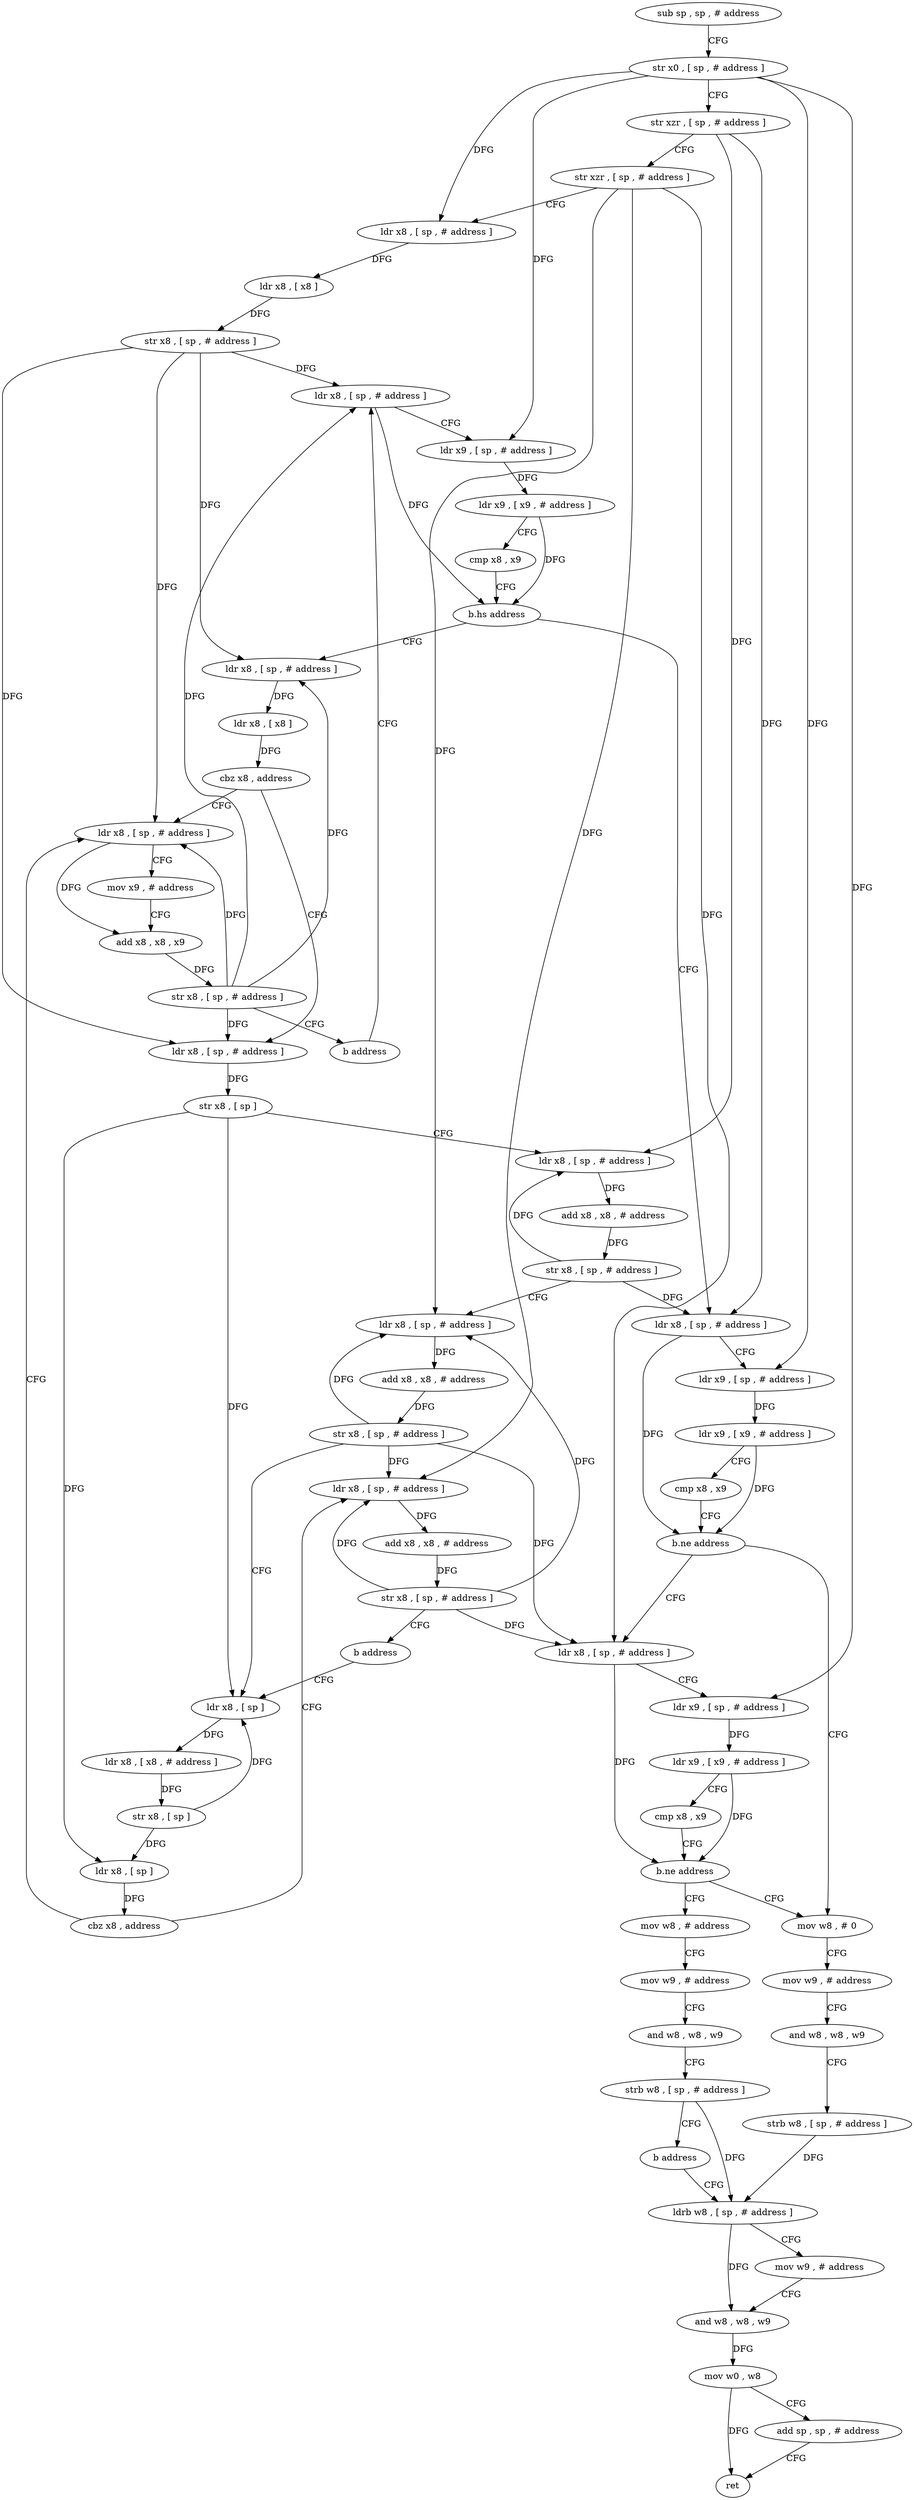 digraph "func" {
"4231928" [label = "sub sp , sp , # address" ]
"4231932" [label = "str x0 , [ sp , # address ]" ]
"4231936" [label = "str xzr , [ sp , # address ]" ]
"4231940" [label = "str xzr , [ sp , # address ]" ]
"4231944" [label = "ldr x8 , [ sp , # address ]" ]
"4231948" [label = "ldr x8 , [ x8 ]" ]
"4231952" [label = "str x8 , [ sp , # address ]" ]
"4231956" [label = "ldr x8 , [ sp , # address ]" ]
"4232076" [label = "ldr x8 , [ sp , # address ]" ]
"4232080" [label = "ldr x9 , [ sp , # address ]" ]
"4232084" [label = "ldr x9 , [ x9 , # address ]" ]
"4232088" [label = "cmp x8 , x9" ]
"4232092" [label = "b.ne address" ]
"4232136" [label = "mov w8 , # 0" ]
"4232096" [label = "ldr x8 , [ sp , # address ]" ]
"4231976" [label = "ldr x8 , [ sp , # address ]" ]
"4231980" [label = "ldr x8 , [ x8 ]" ]
"4231984" [label = "cbz x8 , address" ]
"4232056" [label = "ldr x8 , [ sp , # address ]" ]
"4231988" [label = "ldr x8 , [ sp , # address ]" ]
"4232140" [label = "mov w9 , # address" ]
"4232144" [label = "and w8 , w8 , w9" ]
"4232148" [label = "strb w8 , [ sp , # address ]" ]
"4232152" [label = "ldrb w8 , [ sp , # address ]" ]
"4232100" [label = "ldr x9 , [ sp , # address ]" ]
"4232104" [label = "ldr x9 , [ x9 , # address ]" ]
"4232108" [label = "cmp x8 , x9" ]
"4232112" [label = "b.ne address" ]
"4232116" [label = "mov w8 , # address" ]
"4232060" [label = "mov x9 , # address" ]
"4232064" [label = "add x8 , x8 , x9" ]
"4232068" [label = "str x8 , [ sp , # address ]" ]
"4232072" [label = "b address" ]
"4231992" [label = "str x8 , [ sp ]" ]
"4231996" [label = "ldr x8 , [ sp , # address ]" ]
"4232000" [label = "add x8 , x8 , # address" ]
"4232004" [label = "str x8 , [ sp , # address ]" ]
"4232008" [label = "ldr x8 , [ sp , # address ]" ]
"4232012" [label = "add x8 , x8 , # address" ]
"4232016" [label = "str x8 , [ sp , # address ]" ]
"4232020" [label = "ldr x8 , [ sp ]" ]
"4232120" [label = "mov w9 , # address" ]
"4232124" [label = "and w8 , w8 , w9" ]
"4232128" [label = "strb w8 , [ sp , # address ]" ]
"4232132" [label = "b address" ]
"4231960" [label = "ldr x9 , [ sp , # address ]" ]
"4231964" [label = "ldr x9 , [ x9 , # address ]" ]
"4231968" [label = "cmp x8 , x9" ]
"4231972" [label = "b.hs address" ]
"4232040" [label = "ldr x8 , [ sp , # address ]" ]
"4232044" [label = "add x8 , x8 , # address" ]
"4232048" [label = "str x8 , [ sp , # address ]" ]
"4232052" [label = "b address" ]
"4232156" [label = "mov w9 , # address" ]
"4232160" [label = "and w8 , w8 , w9" ]
"4232164" [label = "mov w0 , w8" ]
"4232168" [label = "add sp , sp , # address" ]
"4232172" [label = "ret" ]
"4232024" [label = "ldr x8 , [ x8 , # address ]" ]
"4232028" [label = "str x8 , [ sp ]" ]
"4232032" [label = "ldr x8 , [ sp ]" ]
"4232036" [label = "cbz x8 , address" ]
"4231928" -> "4231932" [ label = "CFG" ]
"4231932" -> "4231936" [ label = "CFG" ]
"4231932" -> "4231944" [ label = "DFG" ]
"4231932" -> "4231960" [ label = "DFG" ]
"4231932" -> "4232080" [ label = "DFG" ]
"4231932" -> "4232100" [ label = "DFG" ]
"4231936" -> "4231940" [ label = "CFG" ]
"4231936" -> "4232076" [ label = "DFG" ]
"4231936" -> "4231996" [ label = "DFG" ]
"4231940" -> "4231944" [ label = "CFG" ]
"4231940" -> "4232096" [ label = "DFG" ]
"4231940" -> "4232008" [ label = "DFG" ]
"4231940" -> "4232040" [ label = "DFG" ]
"4231944" -> "4231948" [ label = "DFG" ]
"4231948" -> "4231952" [ label = "DFG" ]
"4231952" -> "4231956" [ label = "DFG" ]
"4231952" -> "4231976" [ label = "DFG" ]
"4231952" -> "4232056" [ label = "DFG" ]
"4231952" -> "4231988" [ label = "DFG" ]
"4231956" -> "4231960" [ label = "CFG" ]
"4231956" -> "4231972" [ label = "DFG" ]
"4232076" -> "4232080" [ label = "CFG" ]
"4232076" -> "4232092" [ label = "DFG" ]
"4232080" -> "4232084" [ label = "DFG" ]
"4232084" -> "4232088" [ label = "CFG" ]
"4232084" -> "4232092" [ label = "DFG" ]
"4232088" -> "4232092" [ label = "CFG" ]
"4232092" -> "4232136" [ label = "CFG" ]
"4232092" -> "4232096" [ label = "CFG" ]
"4232136" -> "4232140" [ label = "CFG" ]
"4232096" -> "4232100" [ label = "CFG" ]
"4232096" -> "4232112" [ label = "DFG" ]
"4231976" -> "4231980" [ label = "DFG" ]
"4231980" -> "4231984" [ label = "DFG" ]
"4231984" -> "4232056" [ label = "CFG" ]
"4231984" -> "4231988" [ label = "CFG" ]
"4232056" -> "4232060" [ label = "CFG" ]
"4232056" -> "4232064" [ label = "DFG" ]
"4231988" -> "4231992" [ label = "DFG" ]
"4232140" -> "4232144" [ label = "CFG" ]
"4232144" -> "4232148" [ label = "CFG" ]
"4232148" -> "4232152" [ label = "DFG" ]
"4232152" -> "4232156" [ label = "CFG" ]
"4232152" -> "4232160" [ label = "DFG" ]
"4232100" -> "4232104" [ label = "DFG" ]
"4232104" -> "4232108" [ label = "CFG" ]
"4232104" -> "4232112" [ label = "DFG" ]
"4232108" -> "4232112" [ label = "CFG" ]
"4232112" -> "4232136" [ label = "CFG" ]
"4232112" -> "4232116" [ label = "CFG" ]
"4232116" -> "4232120" [ label = "CFG" ]
"4232060" -> "4232064" [ label = "CFG" ]
"4232064" -> "4232068" [ label = "DFG" ]
"4232068" -> "4232072" [ label = "CFG" ]
"4232068" -> "4231956" [ label = "DFG" ]
"4232068" -> "4231976" [ label = "DFG" ]
"4232068" -> "4232056" [ label = "DFG" ]
"4232068" -> "4231988" [ label = "DFG" ]
"4232072" -> "4231956" [ label = "CFG" ]
"4231992" -> "4231996" [ label = "CFG" ]
"4231992" -> "4232020" [ label = "DFG" ]
"4231992" -> "4232032" [ label = "DFG" ]
"4231996" -> "4232000" [ label = "DFG" ]
"4232000" -> "4232004" [ label = "DFG" ]
"4232004" -> "4232008" [ label = "CFG" ]
"4232004" -> "4232076" [ label = "DFG" ]
"4232004" -> "4231996" [ label = "DFG" ]
"4232008" -> "4232012" [ label = "DFG" ]
"4232012" -> "4232016" [ label = "DFG" ]
"4232016" -> "4232020" [ label = "CFG" ]
"4232016" -> "4232096" [ label = "DFG" ]
"4232016" -> "4232008" [ label = "DFG" ]
"4232016" -> "4232040" [ label = "DFG" ]
"4232020" -> "4232024" [ label = "DFG" ]
"4232120" -> "4232124" [ label = "CFG" ]
"4232124" -> "4232128" [ label = "CFG" ]
"4232128" -> "4232132" [ label = "CFG" ]
"4232128" -> "4232152" [ label = "DFG" ]
"4232132" -> "4232152" [ label = "CFG" ]
"4231960" -> "4231964" [ label = "DFG" ]
"4231964" -> "4231968" [ label = "CFG" ]
"4231964" -> "4231972" [ label = "DFG" ]
"4231968" -> "4231972" [ label = "CFG" ]
"4231972" -> "4232076" [ label = "CFG" ]
"4231972" -> "4231976" [ label = "CFG" ]
"4232040" -> "4232044" [ label = "DFG" ]
"4232044" -> "4232048" [ label = "DFG" ]
"4232048" -> "4232052" [ label = "CFG" ]
"4232048" -> "4232096" [ label = "DFG" ]
"4232048" -> "4232008" [ label = "DFG" ]
"4232048" -> "4232040" [ label = "DFG" ]
"4232052" -> "4232020" [ label = "CFG" ]
"4232156" -> "4232160" [ label = "CFG" ]
"4232160" -> "4232164" [ label = "DFG" ]
"4232164" -> "4232168" [ label = "CFG" ]
"4232164" -> "4232172" [ label = "DFG" ]
"4232168" -> "4232172" [ label = "CFG" ]
"4232024" -> "4232028" [ label = "DFG" ]
"4232028" -> "4232032" [ label = "DFG" ]
"4232028" -> "4232020" [ label = "DFG" ]
"4232032" -> "4232036" [ label = "DFG" ]
"4232036" -> "4232056" [ label = "CFG" ]
"4232036" -> "4232040" [ label = "CFG" ]
}
